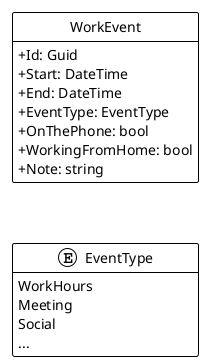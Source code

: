 @startuml workevent-class
!theme plain
hide empty members
skinparam linetype ortho
skinparam SameClassWidth true
skinparam classAttributeIconSize 0
hide class circle
hide abstract circle

WorkEvent -[hidden]- EventType

class WorkEvent {
  +Id: Guid
  +Start: DateTime
  +End: DateTime
  +EventType: EventType
  +OnThePhone: bool
  +WorkingFromHome: bool
  +Note: string
}

enum EventType {
    WorkHours
    Meeting
    Social
    ...
}

@enduml